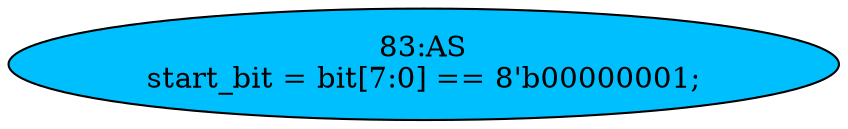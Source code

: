 strict digraph "" {
	node [label="\N"];
	"83:AS"	 [ast="<pyverilog.vparser.ast.Assign object at 0x7fa03f8d5850>",
		def_var="['start_bit']",
		fillcolor=deepskyblue,
		label="83:AS
start_bit = bit[7:0] == 8'b00000001;",
		statements="[]",
		style=filled,
		typ=Assign,
		use_var="['bit']"];
}
